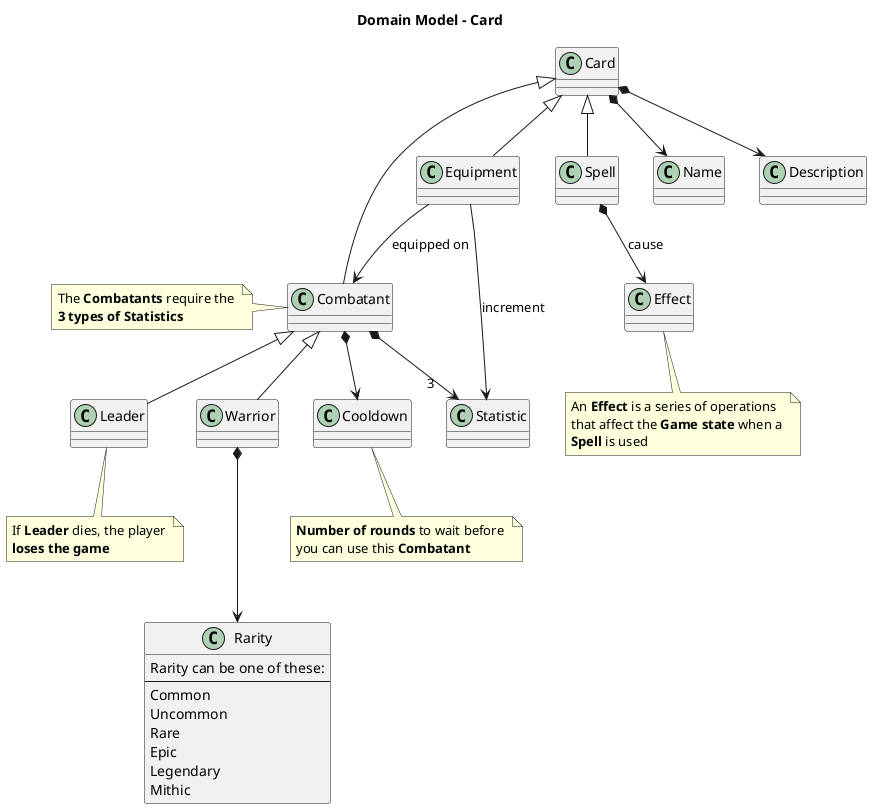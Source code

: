@startuml 
title "Domain Model - Card"

class Card {}
class Spell {}
class Equipment {}
class Combatant {}
class Leader {}
class Warrior {}
class Rarity {
 Rarity can be one of these:
---
 Common
 Uncommon
 Rare
 Epic
 Legendary
 Mithic
}

Card *--> Name
Card *--> Description

Card <|-- Spell
Card <|-- Equipment 
Card <|-- Combatant 

Spell *--> Effect : cause

Equipment --> Combatant : equipped on
Equipment --> Statistic : increment

Combatant <|-- Leader
Combatant <|-- Warrior
Combatant *--> "3    " Statistic
Combatant *--> Cooldown

Warrior *---> Rarity

note bottom of Effect
	An **Effect** is a series of operations 
	that affect the **Game state** when a 
	**Spell** is used
end note

note left of Combatant
	The **Combatants** require the 
	**3 types of Statistics**
end note

note bottom of Leader
	If **Leader** dies, the player 
	**loses the game**
end note

note bottom of Cooldown
	**Number of rounds** to wait before 
	you can use this **Combatant**
end note

@enduml